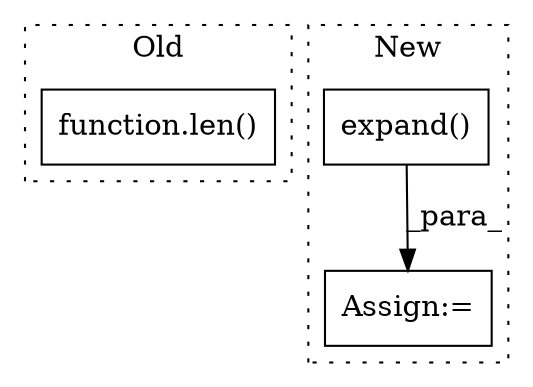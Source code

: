 digraph G {
subgraph cluster0 {
1 [label="function.len()" a="75" s="545,550" l="4,1" shape="box"];
label = "Old";
style="dotted";
}
subgraph cluster1 {
2 [label="expand()" a="75" s="823,851" l="18,1" shape="box"];
3 [label="Assign:=" a="68" s="958" l="3" shape="box"];
label = "New";
style="dotted";
}
2 -> 3 [label="_para_"];
}